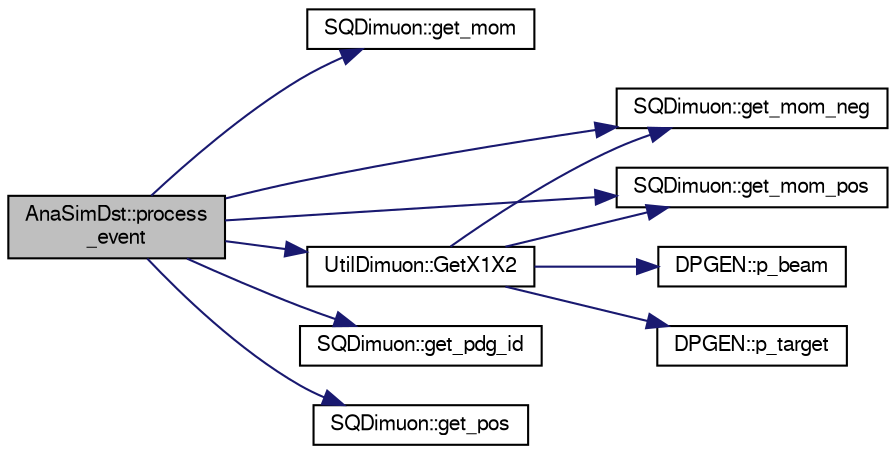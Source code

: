 digraph "AnaSimDst::process_event"
{
  bgcolor="transparent";
  edge [fontname="FreeSans",fontsize="10",labelfontname="FreeSans",labelfontsize="10"];
  node [fontname="FreeSans",fontsize="10",shape=record];
  rankdir="LR";
  Node1 [label="AnaSimDst::process\l_event",height=0.2,width=0.4,color="black", fillcolor="grey75", style="filled" fontcolor="black"];
  Node1 -> Node2 [color="midnightblue",fontsize="10",style="solid",fontname="FreeSans"];
  Node2 [label="SQDimuon::get_mom",height=0.2,width=0.4,color="black",URL="$d8/dd3/classSQDimuon.html#a76b3516ee9387204f164d1f7f424e071",tooltip="Return the dimuon momentum at vertex. "];
  Node1 -> Node3 [color="midnightblue",fontsize="10",style="solid",fontname="FreeSans"];
  Node3 [label="SQDimuon::get_mom_neg",height=0.2,width=0.4,color="black",URL="$d8/dd3/classSQDimuon.html#a15fd2a9fc7752aeee3077b031aa034e5",tooltip="Return the momentum of the negative track at vertex. "];
  Node1 -> Node4 [color="midnightblue",fontsize="10",style="solid",fontname="FreeSans"];
  Node4 [label="SQDimuon::get_mom_pos",height=0.2,width=0.4,color="black",URL="$d8/dd3/classSQDimuon.html#a42ef46c5aa106110118f86f46d0f16f4",tooltip="Return the momentum of the positive track at vertex. "];
  Node1 -> Node5 [color="midnightblue",fontsize="10",style="solid",fontname="FreeSans"];
  Node5 [label="SQDimuon::get_pdg_id",height=0.2,width=0.4,color="black",URL="$d8/dd3/classSQDimuon.html#a2d09dc5b759c4e8d6d77d4bda749358a",tooltip="Return the GPD ID of parent particle. It is valid only for true dimuon. "];
  Node1 -> Node6 [color="midnightblue",fontsize="10",style="solid",fontname="FreeSans"];
  Node6 [label="SQDimuon::get_pos",height=0.2,width=0.4,color="black",URL="$d8/dd3/classSQDimuon.html#ad757074fb0caee54bdd797608cfd033e",tooltip="Return the dimuon position at vertex. "];
  Node1 -> Node7 [color="midnightblue",fontsize="10",style="solid",fontname="FreeSans"];
  Node7 [label="UtilDimuon::GetX1X2",height=0.2,width=0.4,color="black",URL="$d4/dcc/namespaceUtilDimuon.html#a3998d44988236a047a2a93e18f5d3649"];
  Node7 -> Node8 [color="midnightblue",fontsize="10",style="solid",fontname="FreeSans"];
  Node8 [label="DPGEN::p_beam",height=0.2,width=0.4,color="black",URL="$d2/da1/namespaceDPGEN.html#a21ec5fa2fedf044b3f0f539ed54242a4"];
  Node7 -> Node9 [color="midnightblue",fontsize="10",style="solid",fontname="FreeSans"];
  Node9 [label="DPGEN::p_target",height=0.2,width=0.4,color="black",URL="$d2/da1/namespaceDPGEN.html#add08e2813c32370aafa63ee51324def2"];
  Node7 -> Node4 [color="midnightblue",fontsize="10",style="solid",fontname="FreeSans"];
  Node7 -> Node3 [color="midnightblue",fontsize="10",style="solid",fontname="FreeSans"];
}
